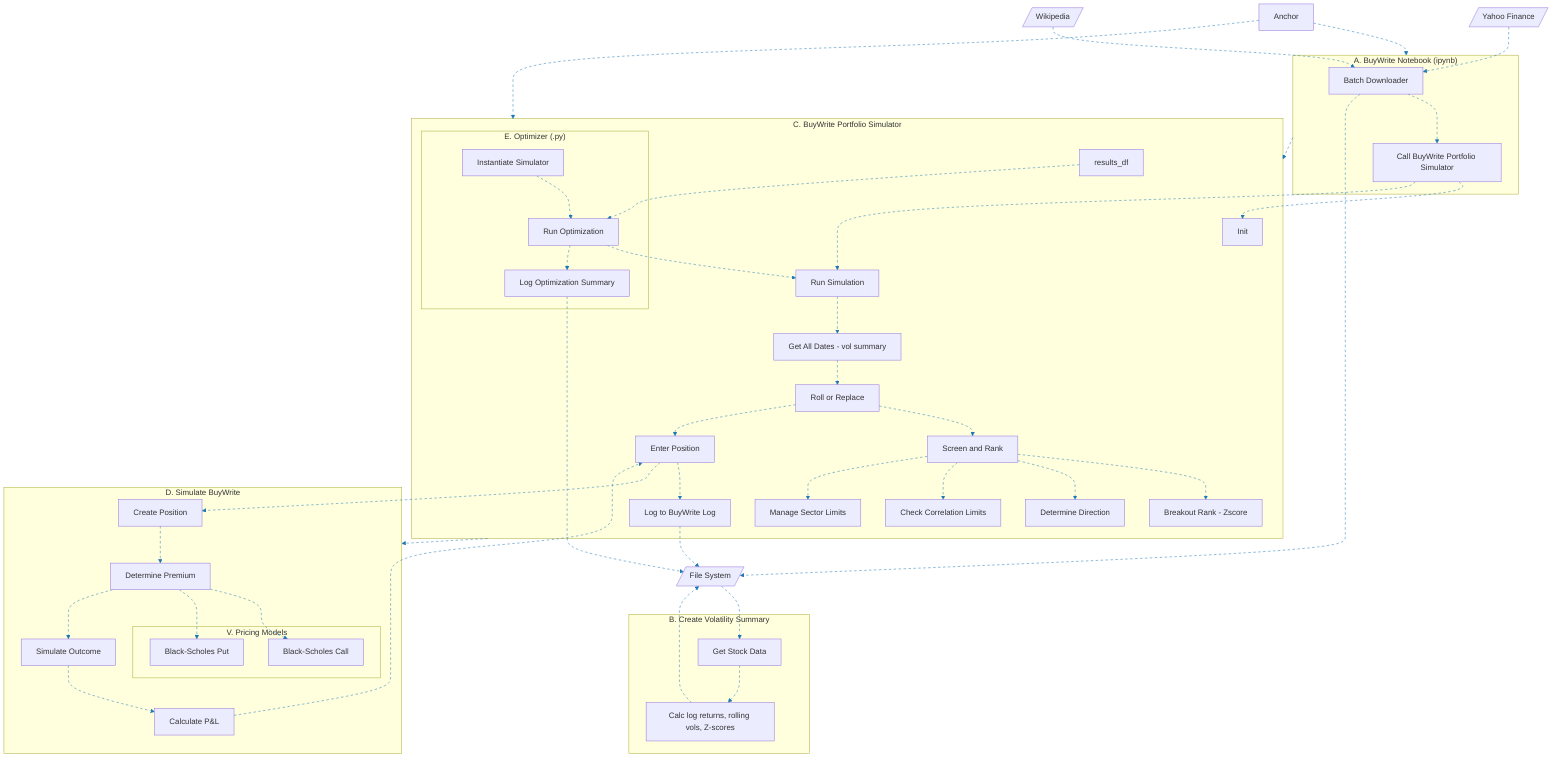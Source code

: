 flowchart TD

    %% Layout Anchor
    TOP[Anchor]
    TOP -.-> NB
    TOP -.-> SIM

    %% External Systems
    YF[/"Yahoo Finance"/]
    WP[/"Wikipedia"/]
    FS[/"File System"/]

    %% A. BuyWrite Notebook
    subgraph NB["A. BuyWrite Notebook (ipynb)"]
        BATCH[Batch Downloader]
        CALLSIM[Call BuyWrite Portfolio Simulator]
        BATCH -.-> CALLSIM
    end

    %% B. Create Volatility Summary
    subgraph VOLDF["B. Create Volatility Summary"]
        GETDATA[Get Stock Data]
        CALCS[Calc log returns, rolling vols, Z-scores]
        GETDATA -.-> CALCS
    end

    %% C. BuyWrite Portfolio Simulator
    subgraph SIM["C. BuyWrite Portfolio Simulator"]
        INIT[Init]
        RUN[Run Simulation]
        VOL[Get All Dates - vol summary]
        ROLL[Roll or Replace]
        SCREEN[Screen and Rank]
        ZSCORE[Breakout Rank - Zscore]
        DIR[Determine Direction]
        CORR[Check Correlation Limits]
        SECTOR[Manage Sector Limits]
        ENTER[Enter Position]
        LOG[Log to BuyWrite Log]
        RESULTS[results_df]

        subgraph OPTIM["E. Optimizer (.py)"]
            INITOPT[Instantiate Simulator]
            RUNOPT[Run Optimization]
            SUMMARY[Log Optimization Summary]
        end

        RUN -.-> VOL -.-> ROLL
        ROLL -.-> SCREEN -.-> ZSCORE
        SCREEN -.-> DIR
        SCREEN -.-> CORR
        SCREEN -.-> SECTOR
        ROLL -.-> ENTER -.-> LOG

        INITOPT -.-> RUNOPT
        RUNOPT -.-> RUN
        RESULTS -.-> RUNOPT -.-> SUMMARY
    end

    %% D. Simulate BuyWrite
    subgraph SIMULATE["D. Simulate BuyWrite"]
        CREATE[Create Position]
        PREMIUM[Determine Premium]
        OUTCOME[Simulate Outcome]
        PNL[Calculate P&L]

        subgraph PRICING["V. Pricing Models"]
            CALLPRICE[Black-Scholes Call]
            PUTPRICE[Black-Scholes Put]
        end

        PREMIUM -.-> CALLPRICE
        PREMIUM -.-> PUTPRICE
    end

    ENTER -.-> CREATE
    CREATE -.-> PREMIUM -.-> OUTCOME -.-> PNL -.-> ENTER

    %% External Data Flow
    YF -.-> BATCH
    WP -.-> BATCH
    BATCH -.-> FS
    FS -.-> GETDATA
    CALCS -.-> FS
    CALLSIM -.-> INIT
    CALLSIM -.-> RUN
    LOG -.-> FS
    SUMMARY -.-> FS
    NB -.-> SIM
    SIM -.-> SIMULATE

    %% Universal style
    classDef defaultLinkStyle stroke:#1f77b4,stroke-width:2px,stroke-dasharray:5,5;
    linkStyle default stroke:#1f77b4,stroke-dasharray:5,5;